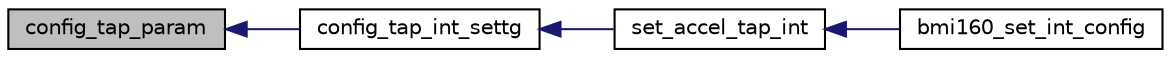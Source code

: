 digraph "config_tap_param"
{
  edge [fontname="Helvetica",fontsize="10",labelfontname="Helvetica",labelfontsize="10"];
  node [fontname="Helvetica",fontsize="10",shape=record];
  rankdir="LR";
  Node1 [label="config_tap_param",height=0.2,width=0.4,color="black", fillcolor="grey75", style="filled", fontcolor="black"];
  Node1 -> Node2 [dir="back",color="midnightblue",fontsize="10",style="solid",fontname="Helvetica"];
  Node2 [label="config_tap_int_settg",height=0.2,width=0.4,color="black", fillcolor="white", style="filled",URL="$bmi160_8c.html#a82f508e5883ca380ed6386cde67e230c",tooltip="This API configure the interrupt PIN setting for tap interrupt. "];
  Node2 -> Node3 [dir="back",color="midnightblue",fontsize="10",style="solid",fontname="Helvetica"];
  Node3 [label="set_accel_tap_int",height=0.2,width=0.4,color="black", fillcolor="white", style="filled",URL="$bmi160_8c.html#a105ca9bc6765fbffd4d2c60d086d375a",tooltip="This API sets tap interrupts.Interrupt is fired when tap movements happen. "];
  Node3 -> Node4 [dir="back",color="midnightblue",fontsize="10",style="solid",fontname="Helvetica"];
  Node4 [label="bmi160_set_int_config",height=0.2,width=0.4,color="black", fillcolor="white", style="filled",URL="$bmi160_8h.html#a62ebd142768bea09f93ab63786dc3cca",tooltip="This API configures the necessary interrupt based on the user settings in the bmi160_int_settg struct..."];
}
